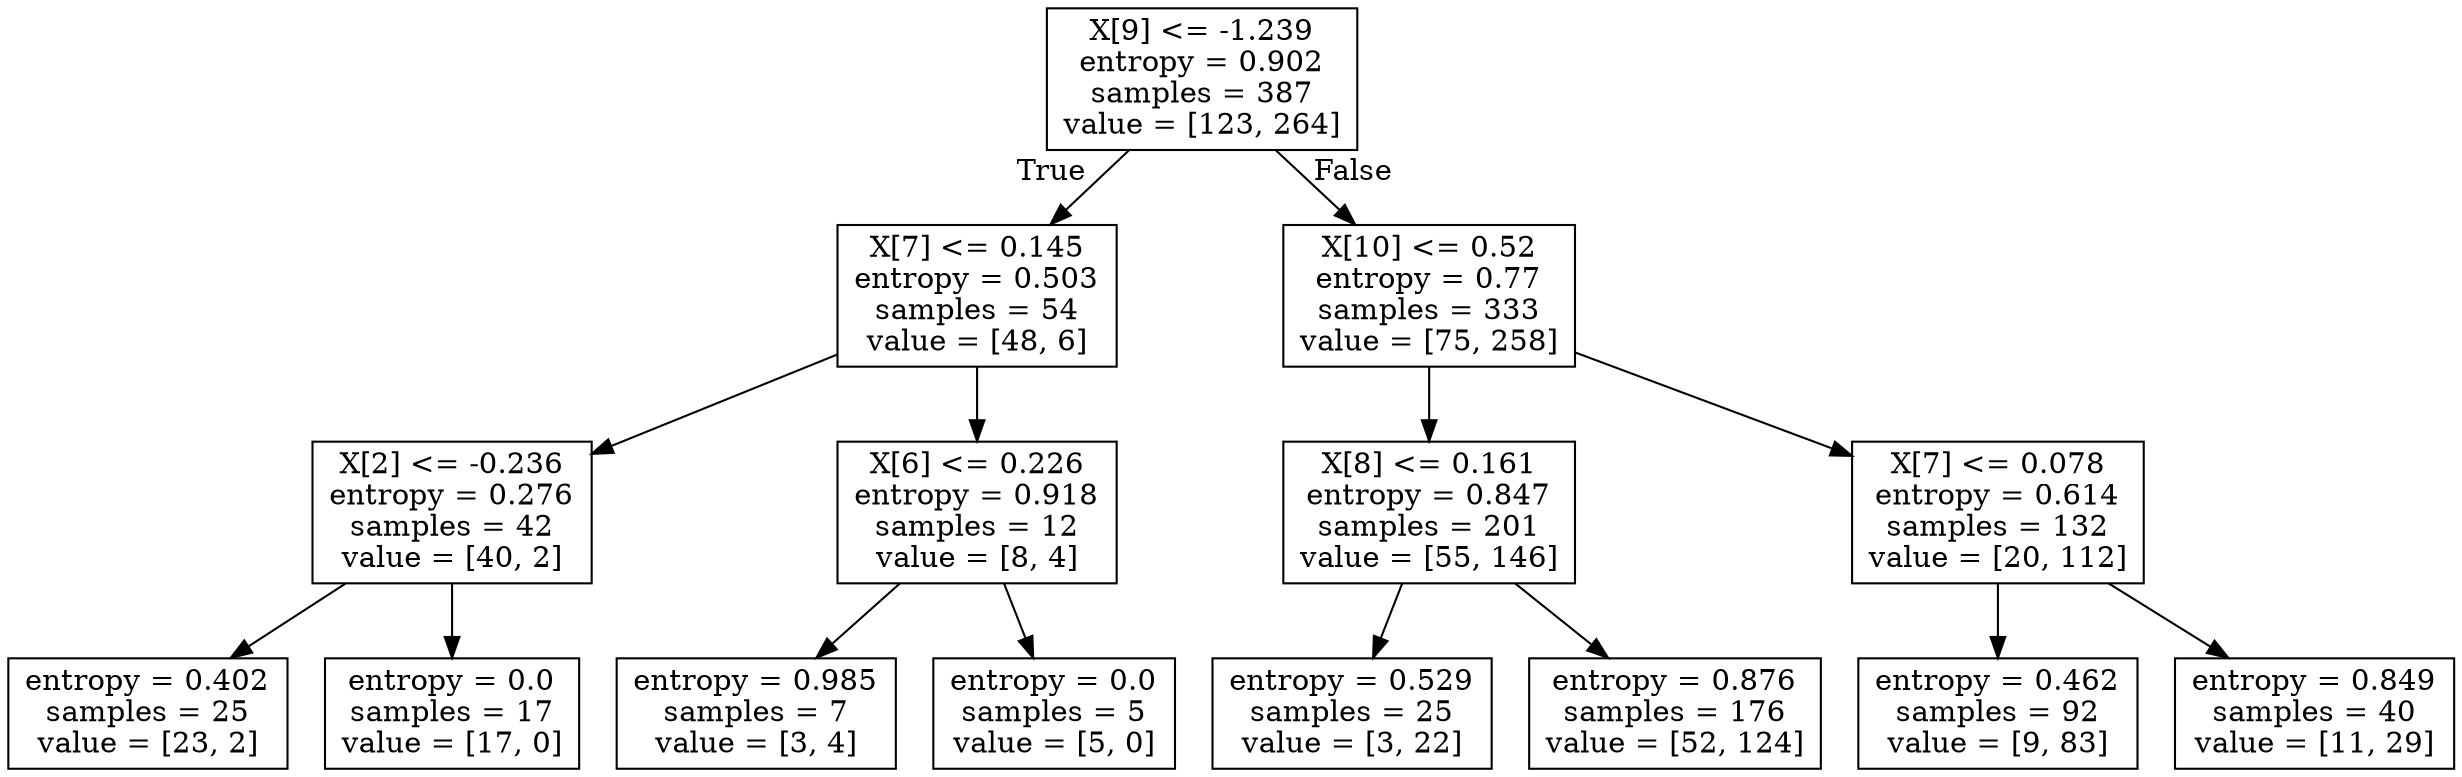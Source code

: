 digraph Tree {
node [shape=box] ;
0 [label="X[9] <= -1.239\nentropy = 0.902\nsamples = 387\nvalue = [123, 264]"] ;
1 [label="X[7] <= 0.145\nentropy = 0.503\nsamples = 54\nvalue = [48, 6]"] ;
0 -> 1 [labeldistance=2.5, labelangle=45, headlabel="True"] ;
2 [label="X[2] <= -0.236\nentropy = 0.276\nsamples = 42\nvalue = [40, 2]"] ;
1 -> 2 ;
3 [label="entropy = 0.402\nsamples = 25\nvalue = [23, 2]"] ;
2 -> 3 ;
4 [label="entropy = 0.0\nsamples = 17\nvalue = [17, 0]"] ;
2 -> 4 ;
5 [label="X[6] <= 0.226\nentropy = 0.918\nsamples = 12\nvalue = [8, 4]"] ;
1 -> 5 ;
6 [label="entropy = 0.985\nsamples = 7\nvalue = [3, 4]"] ;
5 -> 6 ;
7 [label="entropy = 0.0\nsamples = 5\nvalue = [5, 0]"] ;
5 -> 7 ;
8 [label="X[10] <= 0.52\nentropy = 0.77\nsamples = 333\nvalue = [75, 258]"] ;
0 -> 8 [labeldistance=2.5, labelangle=-45, headlabel="False"] ;
9 [label="X[8] <= 0.161\nentropy = 0.847\nsamples = 201\nvalue = [55, 146]"] ;
8 -> 9 ;
10 [label="entropy = 0.529\nsamples = 25\nvalue = [3, 22]"] ;
9 -> 10 ;
11 [label="entropy = 0.876\nsamples = 176\nvalue = [52, 124]"] ;
9 -> 11 ;
12 [label="X[7] <= 0.078\nentropy = 0.614\nsamples = 132\nvalue = [20, 112]"] ;
8 -> 12 ;
13 [label="entropy = 0.462\nsamples = 92\nvalue = [9, 83]"] ;
12 -> 13 ;
14 [label="entropy = 0.849\nsamples = 40\nvalue = [11, 29]"] ;
12 -> 14 ;
}